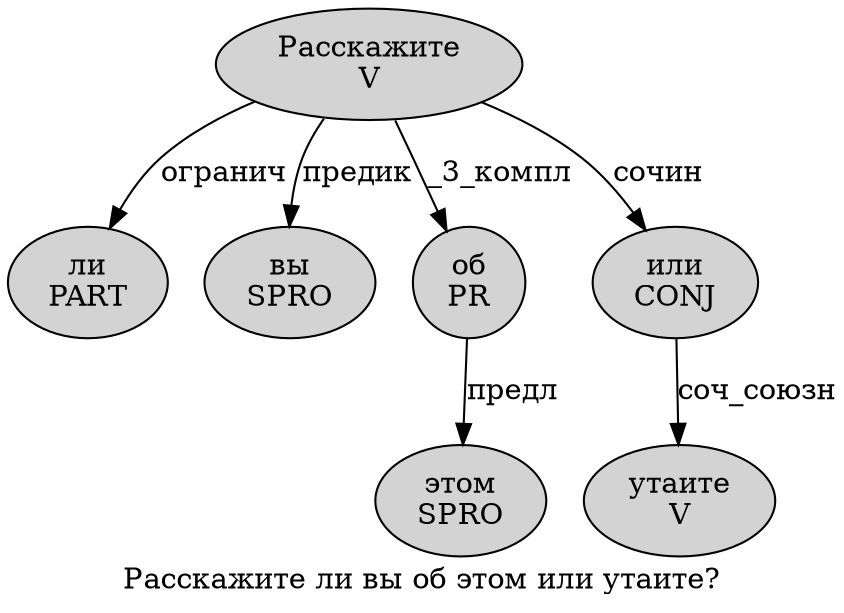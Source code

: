 digraph SENTENCE_720 {
	graph [label="Расскажите ли вы об этом или утаите?"]
	node [style=filled]
		0 [label="Расскажите
V" color="" fillcolor=lightgray penwidth=1 shape=ellipse]
		1 [label="ли
PART" color="" fillcolor=lightgray penwidth=1 shape=ellipse]
		2 [label="вы
SPRO" color="" fillcolor=lightgray penwidth=1 shape=ellipse]
		3 [label="об
PR" color="" fillcolor=lightgray penwidth=1 shape=ellipse]
		4 [label="этом
SPRO" color="" fillcolor=lightgray penwidth=1 shape=ellipse]
		5 [label="или
CONJ" color="" fillcolor=lightgray penwidth=1 shape=ellipse]
		6 [label="утаите
V" color="" fillcolor=lightgray penwidth=1 shape=ellipse]
			3 -> 4 [label="предл"]
			0 -> 1 [label="огранич"]
			0 -> 2 [label="предик"]
			0 -> 3 [label="_3_компл"]
			0 -> 5 [label="сочин"]
			5 -> 6 [label="соч_союзн"]
}